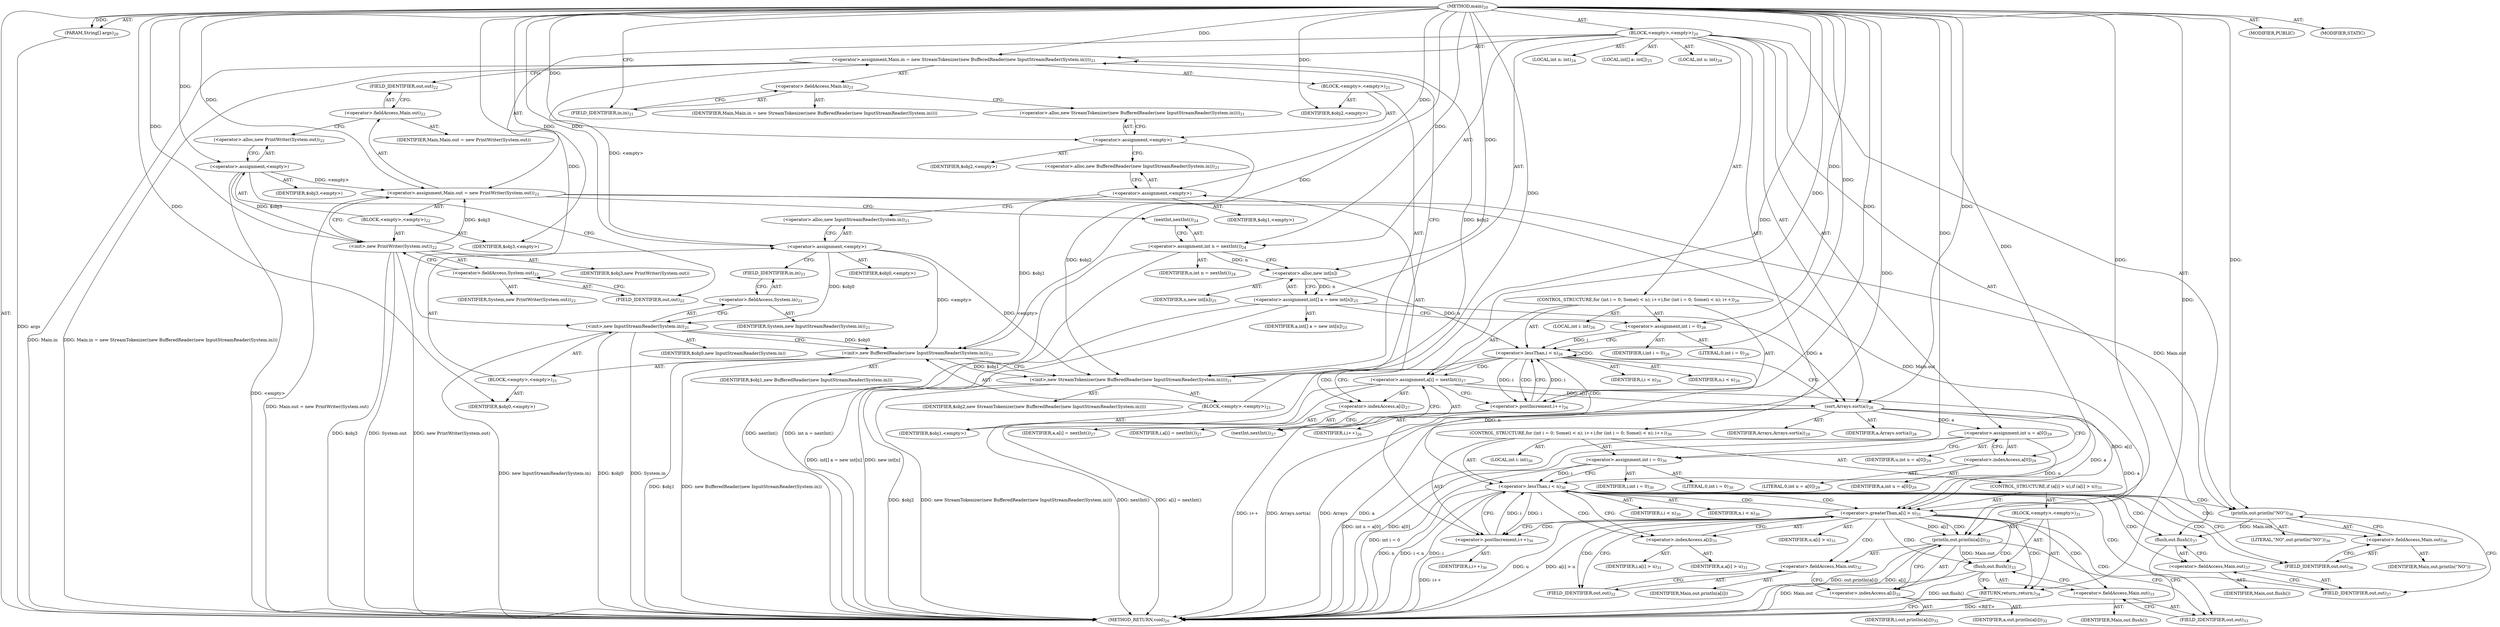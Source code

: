 digraph "main" {  
"40" [label = <(METHOD,main)<SUB>20</SUB>> ]
"41" [label = <(PARAM,String[] args)<SUB>20</SUB>> ]
"42" [label = <(BLOCK,&lt;empty&gt;,&lt;empty&gt;)<SUB>20</SUB>> ]
"43" [label = <(&lt;operator&gt;.assignment,Main.in = new StreamTokenizer(new BufferedReader(new InputStreamReader(System.in))))<SUB>21</SUB>> ]
"44" [label = <(&lt;operator&gt;.fieldAccess,Main.in)<SUB>21</SUB>> ]
"45" [label = <(IDENTIFIER,Main,Main.in = new StreamTokenizer(new BufferedReader(new InputStreamReader(System.in))))> ]
"46" [label = <(FIELD_IDENTIFIER,in,in)<SUB>21</SUB>> ]
"47" [label = <(BLOCK,&lt;empty&gt;,&lt;empty&gt;)<SUB>21</SUB>> ]
"48" [label = <(&lt;operator&gt;.assignment,&lt;empty&gt;)> ]
"49" [label = <(IDENTIFIER,$obj2,&lt;empty&gt;)> ]
"50" [label = <(&lt;operator&gt;.alloc,new StreamTokenizer(new BufferedReader(new InputStreamReader(System.in))))<SUB>21</SUB>> ]
"51" [label = <(&lt;init&gt;,new StreamTokenizer(new BufferedReader(new InputStreamReader(System.in))))<SUB>21</SUB>> ]
"52" [label = <(IDENTIFIER,$obj2,new StreamTokenizer(new BufferedReader(new InputStreamReader(System.in))))> ]
"53" [label = <(BLOCK,&lt;empty&gt;,&lt;empty&gt;)<SUB>21</SUB>> ]
"54" [label = <(&lt;operator&gt;.assignment,&lt;empty&gt;)> ]
"55" [label = <(IDENTIFIER,$obj1,&lt;empty&gt;)> ]
"56" [label = <(&lt;operator&gt;.alloc,new BufferedReader(new InputStreamReader(System.in)))<SUB>21</SUB>> ]
"57" [label = <(&lt;init&gt;,new BufferedReader(new InputStreamReader(System.in)))<SUB>21</SUB>> ]
"58" [label = <(IDENTIFIER,$obj1,new BufferedReader(new InputStreamReader(System.in)))> ]
"59" [label = <(BLOCK,&lt;empty&gt;,&lt;empty&gt;)<SUB>21</SUB>> ]
"60" [label = <(&lt;operator&gt;.assignment,&lt;empty&gt;)> ]
"61" [label = <(IDENTIFIER,$obj0,&lt;empty&gt;)> ]
"62" [label = <(&lt;operator&gt;.alloc,new InputStreamReader(System.in))<SUB>21</SUB>> ]
"63" [label = <(&lt;init&gt;,new InputStreamReader(System.in))<SUB>21</SUB>> ]
"64" [label = <(IDENTIFIER,$obj0,new InputStreamReader(System.in))> ]
"65" [label = <(&lt;operator&gt;.fieldAccess,System.in)<SUB>21</SUB>> ]
"66" [label = <(IDENTIFIER,System,new InputStreamReader(System.in))<SUB>21</SUB>> ]
"67" [label = <(FIELD_IDENTIFIER,in,in)<SUB>21</SUB>> ]
"68" [label = <(IDENTIFIER,$obj0,&lt;empty&gt;)> ]
"69" [label = <(IDENTIFIER,$obj1,&lt;empty&gt;)> ]
"70" [label = <(IDENTIFIER,$obj2,&lt;empty&gt;)> ]
"71" [label = <(&lt;operator&gt;.assignment,Main.out = new PrintWriter(System.out))<SUB>22</SUB>> ]
"72" [label = <(&lt;operator&gt;.fieldAccess,Main.out)<SUB>22</SUB>> ]
"73" [label = <(IDENTIFIER,Main,Main.out = new PrintWriter(System.out))> ]
"74" [label = <(FIELD_IDENTIFIER,out,out)<SUB>22</SUB>> ]
"75" [label = <(BLOCK,&lt;empty&gt;,&lt;empty&gt;)<SUB>22</SUB>> ]
"76" [label = <(&lt;operator&gt;.assignment,&lt;empty&gt;)> ]
"77" [label = <(IDENTIFIER,$obj3,&lt;empty&gt;)> ]
"78" [label = <(&lt;operator&gt;.alloc,new PrintWriter(System.out))<SUB>22</SUB>> ]
"79" [label = <(&lt;init&gt;,new PrintWriter(System.out))<SUB>22</SUB>> ]
"80" [label = <(IDENTIFIER,$obj3,new PrintWriter(System.out))> ]
"81" [label = <(&lt;operator&gt;.fieldAccess,System.out)<SUB>22</SUB>> ]
"82" [label = <(IDENTIFIER,System,new PrintWriter(System.out))<SUB>22</SUB>> ]
"83" [label = <(FIELD_IDENTIFIER,out,out)<SUB>22</SUB>> ]
"84" [label = <(IDENTIFIER,$obj3,&lt;empty&gt;)> ]
"85" [label = <(LOCAL,int n: int)<SUB>24</SUB>> ]
"86" [label = <(&lt;operator&gt;.assignment,int n = nextInt())<SUB>24</SUB>> ]
"87" [label = <(IDENTIFIER,n,int n = nextInt())<SUB>24</SUB>> ]
"88" [label = <(nextInt,nextInt())<SUB>24</SUB>> ]
"89" [label = <(LOCAL,int[] a: int[])<SUB>25</SUB>> ]
"90" [label = <(&lt;operator&gt;.assignment,int[] a = new int[n])<SUB>25</SUB>> ]
"91" [label = <(IDENTIFIER,a,int[] a = new int[n])<SUB>25</SUB>> ]
"92" [label = <(&lt;operator&gt;.alloc,new int[n])> ]
"93" [label = <(IDENTIFIER,n,new int[n])<SUB>25</SUB>> ]
"94" [label = <(CONTROL_STRUCTURE,for (int i = 0; Some(i &lt; n); i++),for (int i = 0; Some(i &lt; n); i++))<SUB>26</SUB>> ]
"95" [label = <(LOCAL,int i: int)<SUB>26</SUB>> ]
"96" [label = <(&lt;operator&gt;.assignment,int i = 0)<SUB>26</SUB>> ]
"97" [label = <(IDENTIFIER,i,int i = 0)<SUB>26</SUB>> ]
"98" [label = <(LITERAL,0,int i = 0)<SUB>26</SUB>> ]
"99" [label = <(&lt;operator&gt;.lessThan,i &lt; n)<SUB>26</SUB>> ]
"100" [label = <(IDENTIFIER,i,i &lt; n)<SUB>26</SUB>> ]
"101" [label = <(IDENTIFIER,n,i &lt; n)<SUB>26</SUB>> ]
"102" [label = <(&lt;operator&gt;.postIncrement,i++)<SUB>26</SUB>> ]
"103" [label = <(IDENTIFIER,i,i++)<SUB>26</SUB>> ]
"104" [label = <(&lt;operator&gt;.assignment,a[i] = nextInt())<SUB>27</SUB>> ]
"105" [label = <(&lt;operator&gt;.indexAccess,a[i])<SUB>27</SUB>> ]
"106" [label = <(IDENTIFIER,a,a[i] = nextInt())<SUB>27</SUB>> ]
"107" [label = <(IDENTIFIER,i,a[i] = nextInt())<SUB>27</SUB>> ]
"108" [label = <(nextInt,nextInt())<SUB>27</SUB>> ]
"109" [label = <(sort,Arrays.sort(a))<SUB>28</SUB>> ]
"110" [label = <(IDENTIFIER,Arrays,Arrays.sort(a))<SUB>28</SUB>> ]
"111" [label = <(IDENTIFIER,a,Arrays.sort(a))<SUB>28</SUB>> ]
"112" [label = <(LOCAL,int u: int)<SUB>29</SUB>> ]
"113" [label = <(&lt;operator&gt;.assignment,int u = a[0])<SUB>29</SUB>> ]
"114" [label = <(IDENTIFIER,u,int u = a[0])<SUB>29</SUB>> ]
"115" [label = <(&lt;operator&gt;.indexAccess,a[0])<SUB>29</SUB>> ]
"116" [label = <(IDENTIFIER,a,int u = a[0])<SUB>29</SUB>> ]
"117" [label = <(LITERAL,0,int u = a[0])<SUB>29</SUB>> ]
"118" [label = <(CONTROL_STRUCTURE,for (int i = 0; Some(i &lt; n); i++),for (int i = 0; Some(i &lt; n); i++))<SUB>30</SUB>> ]
"119" [label = <(LOCAL,int i: int)<SUB>30</SUB>> ]
"120" [label = <(&lt;operator&gt;.assignment,int i = 0)<SUB>30</SUB>> ]
"121" [label = <(IDENTIFIER,i,int i = 0)<SUB>30</SUB>> ]
"122" [label = <(LITERAL,0,int i = 0)<SUB>30</SUB>> ]
"123" [label = <(&lt;operator&gt;.lessThan,i &lt; n)<SUB>30</SUB>> ]
"124" [label = <(IDENTIFIER,i,i &lt; n)<SUB>30</SUB>> ]
"125" [label = <(IDENTIFIER,n,i &lt; n)<SUB>30</SUB>> ]
"126" [label = <(&lt;operator&gt;.postIncrement,i++)<SUB>30</SUB>> ]
"127" [label = <(IDENTIFIER,i,i++)<SUB>30</SUB>> ]
"128" [label = <(CONTROL_STRUCTURE,if (a[i] &gt; u),if (a[i] &gt; u))<SUB>31</SUB>> ]
"129" [label = <(&lt;operator&gt;.greaterThan,a[i] &gt; u)<SUB>31</SUB>> ]
"130" [label = <(&lt;operator&gt;.indexAccess,a[i])<SUB>31</SUB>> ]
"131" [label = <(IDENTIFIER,a,a[i] &gt; u)<SUB>31</SUB>> ]
"132" [label = <(IDENTIFIER,i,a[i] &gt; u)<SUB>31</SUB>> ]
"133" [label = <(IDENTIFIER,u,a[i] &gt; u)<SUB>31</SUB>> ]
"134" [label = <(BLOCK,&lt;empty&gt;,&lt;empty&gt;)<SUB>31</SUB>> ]
"135" [label = <(println,out.println(a[i]))<SUB>32</SUB>> ]
"136" [label = <(&lt;operator&gt;.fieldAccess,Main.out)<SUB>32</SUB>> ]
"137" [label = <(IDENTIFIER,Main,out.println(a[i]))> ]
"138" [label = <(FIELD_IDENTIFIER,out,out)<SUB>32</SUB>> ]
"139" [label = <(&lt;operator&gt;.indexAccess,a[i])<SUB>32</SUB>> ]
"140" [label = <(IDENTIFIER,a,out.println(a[i]))<SUB>32</SUB>> ]
"141" [label = <(IDENTIFIER,i,out.println(a[i]))<SUB>32</SUB>> ]
"142" [label = <(flush,out.flush())<SUB>33</SUB>> ]
"143" [label = <(&lt;operator&gt;.fieldAccess,Main.out)<SUB>33</SUB>> ]
"144" [label = <(IDENTIFIER,Main,out.flush())> ]
"145" [label = <(FIELD_IDENTIFIER,out,out)<SUB>33</SUB>> ]
"146" [label = <(RETURN,return;,return;)<SUB>34</SUB>> ]
"147" [label = <(println,out.println(&quot;NO&quot;))<SUB>36</SUB>> ]
"148" [label = <(&lt;operator&gt;.fieldAccess,Main.out)<SUB>36</SUB>> ]
"149" [label = <(IDENTIFIER,Main,out.println(&quot;NO&quot;))> ]
"150" [label = <(FIELD_IDENTIFIER,out,out)<SUB>36</SUB>> ]
"151" [label = <(LITERAL,&quot;NO&quot;,out.println(&quot;NO&quot;))<SUB>36</SUB>> ]
"152" [label = <(flush,out.flush())<SUB>37</SUB>> ]
"153" [label = <(&lt;operator&gt;.fieldAccess,Main.out)<SUB>37</SUB>> ]
"154" [label = <(IDENTIFIER,Main,out.flush())> ]
"155" [label = <(FIELD_IDENTIFIER,out,out)<SUB>37</SUB>> ]
"156" [label = <(MODIFIER,PUBLIC)> ]
"157" [label = <(MODIFIER,STATIC)> ]
"158" [label = <(METHOD_RETURN,void)<SUB>20</SUB>> ]
  "40" -> "41"  [ label = "AST: "] 
  "40" -> "42"  [ label = "AST: "] 
  "40" -> "156"  [ label = "AST: "] 
  "40" -> "157"  [ label = "AST: "] 
  "40" -> "158"  [ label = "AST: "] 
  "42" -> "43"  [ label = "AST: "] 
  "42" -> "71"  [ label = "AST: "] 
  "42" -> "85"  [ label = "AST: "] 
  "42" -> "86"  [ label = "AST: "] 
  "42" -> "89"  [ label = "AST: "] 
  "42" -> "90"  [ label = "AST: "] 
  "42" -> "94"  [ label = "AST: "] 
  "42" -> "109"  [ label = "AST: "] 
  "42" -> "112"  [ label = "AST: "] 
  "42" -> "113"  [ label = "AST: "] 
  "42" -> "118"  [ label = "AST: "] 
  "42" -> "147"  [ label = "AST: "] 
  "42" -> "152"  [ label = "AST: "] 
  "43" -> "44"  [ label = "AST: "] 
  "43" -> "47"  [ label = "AST: "] 
  "44" -> "45"  [ label = "AST: "] 
  "44" -> "46"  [ label = "AST: "] 
  "47" -> "48"  [ label = "AST: "] 
  "47" -> "51"  [ label = "AST: "] 
  "47" -> "70"  [ label = "AST: "] 
  "48" -> "49"  [ label = "AST: "] 
  "48" -> "50"  [ label = "AST: "] 
  "51" -> "52"  [ label = "AST: "] 
  "51" -> "53"  [ label = "AST: "] 
  "53" -> "54"  [ label = "AST: "] 
  "53" -> "57"  [ label = "AST: "] 
  "53" -> "69"  [ label = "AST: "] 
  "54" -> "55"  [ label = "AST: "] 
  "54" -> "56"  [ label = "AST: "] 
  "57" -> "58"  [ label = "AST: "] 
  "57" -> "59"  [ label = "AST: "] 
  "59" -> "60"  [ label = "AST: "] 
  "59" -> "63"  [ label = "AST: "] 
  "59" -> "68"  [ label = "AST: "] 
  "60" -> "61"  [ label = "AST: "] 
  "60" -> "62"  [ label = "AST: "] 
  "63" -> "64"  [ label = "AST: "] 
  "63" -> "65"  [ label = "AST: "] 
  "65" -> "66"  [ label = "AST: "] 
  "65" -> "67"  [ label = "AST: "] 
  "71" -> "72"  [ label = "AST: "] 
  "71" -> "75"  [ label = "AST: "] 
  "72" -> "73"  [ label = "AST: "] 
  "72" -> "74"  [ label = "AST: "] 
  "75" -> "76"  [ label = "AST: "] 
  "75" -> "79"  [ label = "AST: "] 
  "75" -> "84"  [ label = "AST: "] 
  "76" -> "77"  [ label = "AST: "] 
  "76" -> "78"  [ label = "AST: "] 
  "79" -> "80"  [ label = "AST: "] 
  "79" -> "81"  [ label = "AST: "] 
  "81" -> "82"  [ label = "AST: "] 
  "81" -> "83"  [ label = "AST: "] 
  "86" -> "87"  [ label = "AST: "] 
  "86" -> "88"  [ label = "AST: "] 
  "90" -> "91"  [ label = "AST: "] 
  "90" -> "92"  [ label = "AST: "] 
  "92" -> "93"  [ label = "AST: "] 
  "94" -> "95"  [ label = "AST: "] 
  "94" -> "96"  [ label = "AST: "] 
  "94" -> "99"  [ label = "AST: "] 
  "94" -> "102"  [ label = "AST: "] 
  "94" -> "104"  [ label = "AST: "] 
  "96" -> "97"  [ label = "AST: "] 
  "96" -> "98"  [ label = "AST: "] 
  "99" -> "100"  [ label = "AST: "] 
  "99" -> "101"  [ label = "AST: "] 
  "102" -> "103"  [ label = "AST: "] 
  "104" -> "105"  [ label = "AST: "] 
  "104" -> "108"  [ label = "AST: "] 
  "105" -> "106"  [ label = "AST: "] 
  "105" -> "107"  [ label = "AST: "] 
  "109" -> "110"  [ label = "AST: "] 
  "109" -> "111"  [ label = "AST: "] 
  "113" -> "114"  [ label = "AST: "] 
  "113" -> "115"  [ label = "AST: "] 
  "115" -> "116"  [ label = "AST: "] 
  "115" -> "117"  [ label = "AST: "] 
  "118" -> "119"  [ label = "AST: "] 
  "118" -> "120"  [ label = "AST: "] 
  "118" -> "123"  [ label = "AST: "] 
  "118" -> "126"  [ label = "AST: "] 
  "118" -> "128"  [ label = "AST: "] 
  "120" -> "121"  [ label = "AST: "] 
  "120" -> "122"  [ label = "AST: "] 
  "123" -> "124"  [ label = "AST: "] 
  "123" -> "125"  [ label = "AST: "] 
  "126" -> "127"  [ label = "AST: "] 
  "128" -> "129"  [ label = "AST: "] 
  "128" -> "134"  [ label = "AST: "] 
  "129" -> "130"  [ label = "AST: "] 
  "129" -> "133"  [ label = "AST: "] 
  "130" -> "131"  [ label = "AST: "] 
  "130" -> "132"  [ label = "AST: "] 
  "134" -> "135"  [ label = "AST: "] 
  "134" -> "142"  [ label = "AST: "] 
  "134" -> "146"  [ label = "AST: "] 
  "135" -> "136"  [ label = "AST: "] 
  "135" -> "139"  [ label = "AST: "] 
  "136" -> "137"  [ label = "AST: "] 
  "136" -> "138"  [ label = "AST: "] 
  "139" -> "140"  [ label = "AST: "] 
  "139" -> "141"  [ label = "AST: "] 
  "142" -> "143"  [ label = "AST: "] 
  "143" -> "144"  [ label = "AST: "] 
  "143" -> "145"  [ label = "AST: "] 
  "147" -> "148"  [ label = "AST: "] 
  "147" -> "151"  [ label = "AST: "] 
  "148" -> "149"  [ label = "AST: "] 
  "148" -> "150"  [ label = "AST: "] 
  "152" -> "153"  [ label = "AST: "] 
  "153" -> "154"  [ label = "AST: "] 
  "153" -> "155"  [ label = "AST: "] 
  "43" -> "74"  [ label = "CFG: "] 
  "71" -> "88"  [ label = "CFG: "] 
  "86" -> "92"  [ label = "CFG: "] 
  "90" -> "96"  [ label = "CFG: "] 
  "109" -> "115"  [ label = "CFG: "] 
  "113" -> "120"  [ label = "CFG: "] 
  "147" -> "155"  [ label = "CFG: "] 
  "152" -> "158"  [ label = "CFG: "] 
  "44" -> "50"  [ label = "CFG: "] 
  "72" -> "78"  [ label = "CFG: "] 
  "88" -> "86"  [ label = "CFG: "] 
  "92" -> "90"  [ label = "CFG: "] 
  "96" -> "99"  [ label = "CFG: "] 
  "99" -> "105"  [ label = "CFG: "] 
  "99" -> "109"  [ label = "CFG: "] 
  "102" -> "99"  [ label = "CFG: "] 
  "104" -> "102"  [ label = "CFG: "] 
  "115" -> "113"  [ label = "CFG: "] 
  "120" -> "123"  [ label = "CFG: "] 
  "123" -> "130"  [ label = "CFG: "] 
  "123" -> "150"  [ label = "CFG: "] 
  "126" -> "123"  [ label = "CFG: "] 
  "148" -> "147"  [ label = "CFG: "] 
  "153" -> "152"  [ label = "CFG: "] 
  "46" -> "44"  [ label = "CFG: "] 
  "48" -> "56"  [ label = "CFG: "] 
  "51" -> "43"  [ label = "CFG: "] 
  "74" -> "72"  [ label = "CFG: "] 
  "76" -> "83"  [ label = "CFG: "] 
  "79" -> "71"  [ label = "CFG: "] 
  "105" -> "108"  [ label = "CFG: "] 
  "108" -> "104"  [ label = "CFG: "] 
  "129" -> "138"  [ label = "CFG: "] 
  "129" -> "126"  [ label = "CFG: "] 
  "150" -> "148"  [ label = "CFG: "] 
  "155" -> "153"  [ label = "CFG: "] 
  "50" -> "48"  [ label = "CFG: "] 
  "78" -> "76"  [ label = "CFG: "] 
  "81" -> "79"  [ label = "CFG: "] 
  "130" -> "129"  [ label = "CFG: "] 
  "135" -> "145"  [ label = "CFG: "] 
  "142" -> "146"  [ label = "CFG: "] 
  "146" -> "158"  [ label = "CFG: "] 
  "54" -> "62"  [ label = "CFG: "] 
  "57" -> "51"  [ label = "CFG: "] 
  "83" -> "81"  [ label = "CFG: "] 
  "136" -> "139"  [ label = "CFG: "] 
  "139" -> "135"  [ label = "CFG: "] 
  "143" -> "142"  [ label = "CFG: "] 
  "56" -> "54"  [ label = "CFG: "] 
  "138" -> "136"  [ label = "CFG: "] 
  "145" -> "143"  [ label = "CFG: "] 
  "60" -> "67"  [ label = "CFG: "] 
  "63" -> "57"  [ label = "CFG: "] 
  "62" -> "60"  [ label = "CFG: "] 
  "65" -> "63"  [ label = "CFG: "] 
  "67" -> "65"  [ label = "CFG: "] 
  "40" -> "46"  [ label = "CFG: "] 
  "146" -> "158"  [ label = "DDG: &lt;RET&gt;"] 
  "41" -> "158"  [ label = "DDG: args"] 
  "43" -> "158"  [ label = "DDG: Main.in"] 
  "51" -> "158"  [ label = "DDG: $obj2"] 
  "57" -> "158"  [ label = "DDG: $obj1"] 
  "63" -> "158"  [ label = "DDG: $obj0"] 
  "63" -> "158"  [ label = "DDG: System.in"] 
  "63" -> "158"  [ label = "DDG: new InputStreamReader(System.in)"] 
  "57" -> "158"  [ label = "DDG: new BufferedReader(new InputStreamReader(System.in))"] 
  "51" -> "158"  [ label = "DDG: new StreamTokenizer(new BufferedReader(new InputStreamReader(System.in)))"] 
  "43" -> "158"  [ label = "DDG: Main.in = new StreamTokenizer(new BufferedReader(new InputStreamReader(System.in)))"] 
  "76" -> "158"  [ label = "DDG: &lt;empty&gt;"] 
  "79" -> "158"  [ label = "DDG: $obj3"] 
  "79" -> "158"  [ label = "DDG: System.out"] 
  "79" -> "158"  [ label = "DDG: new PrintWriter(System.out)"] 
  "71" -> "158"  [ label = "DDG: Main.out = new PrintWriter(System.out)"] 
  "86" -> "158"  [ label = "DDG: nextInt()"] 
  "86" -> "158"  [ label = "DDG: int n = nextInt()"] 
  "90" -> "158"  [ label = "DDG: new int[n]"] 
  "90" -> "158"  [ label = "DDG: int[] a = new int[n]"] 
  "109" -> "158"  [ label = "DDG: a"] 
  "109" -> "158"  [ label = "DDG: Arrays.sort(a)"] 
  "113" -> "158"  [ label = "DDG: a[0]"] 
  "113" -> "158"  [ label = "DDG: int u = a[0]"] 
  "120" -> "158"  [ label = "DDG: int i = 0"] 
  "123" -> "158"  [ label = "DDG: i"] 
  "123" -> "158"  [ label = "DDG: n"] 
  "123" -> "158"  [ label = "DDG: i &lt; n"] 
  "129" -> "158"  [ label = "DDG: u"] 
  "129" -> "158"  [ label = "DDG: a[i] &gt; u"] 
  "126" -> "158"  [ label = "DDG: i++"] 
  "135" -> "158"  [ label = "DDG: a[i]"] 
  "135" -> "158"  [ label = "DDG: out.println(a[i])"] 
  "142" -> "158"  [ label = "DDG: Main.out"] 
  "142" -> "158"  [ label = "DDG: out.flush()"] 
  "104" -> "158"  [ label = "DDG: nextInt()"] 
  "104" -> "158"  [ label = "DDG: a[i] = nextInt()"] 
  "102" -> "158"  [ label = "DDG: i++"] 
  "109" -> "158"  [ label = "DDG: Arrays"] 
  "40" -> "41"  [ label = "DDG: "] 
  "60" -> "43"  [ label = "DDG: &lt;empty&gt;"] 
  "51" -> "43"  [ label = "DDG: $obj2"] 
  "40" -> "43"  [ label = "DDG: "] 
  "76" -> "71"  [ label = "DDG: &lt;empty&gt;"] 
  "79" -> "71"  [ label = "DDG: $obj3"] 
  "40" -> "71"  [ label = "DDG: "] 
  "40" -> "86"  [ label = "DDG: "] 
  "92" -> "90"  [ label = "DDG: n"] 
  "109" -> "113"  [ label = "DDG: a"] 
  "40" -> "96"  [ label = "DDG: "] 
  "40" -> "104"  [ label = "DDG: "] 
  "40" -> "109"  [ label = "DDG: "] 
  "90" -> "109"  [ label = "DDG: a"] 
  "104" -> "109"  [ label = "DDG: a[i]"] 
  "40" -> "120"  [ label = "DDG: "] 
  "71" -> "147"  [ label = "DDG: Main.out"] 
  "40" -> "147"  [ label = "DDG: "] 
  "147" -> "152"  [ label = "DDG: Main.out"] 
  "40" -> "48"  [ label = "DDG: "] 
  "40" -> "70"  [ label = "DDG: "] 
  "40" -> "76"  [ label = "DDG: "] 
  "40" -> "84"  [ label = "DDG: "] 
  "86" -> "92"  [ label = "DDG: n"] 
  "40" -> "92"  [ label = "DDG: "] 
  "96" -> "99"  [ label = "DDG: i"] 
  "102" -> "99"  [ label = "DDG: i"] 
  "40" -> "99"  [ label = "DDG: "] 
  "92" -> "99"  [ label = "DDG: n"] 
  "99" -> "102"  [ label = "DDG: i"] 
  "40" -> "102"  [ label = "DDG: "] 
  "120" -> "123"  [ label = "DDG: i"] 
  "126" -> "123"  [ label = "DDG: i"] 
  "40" -> "123"  [ label = "DDG: "] 
  "99" -> "123"  [ label = "DDG: n"] 
  "123" -> "126"  [ label = "DDG: i"] 
  "40" -> "126"  [ label = "DDG: "] 
  "48" -> "51"  [ label = "DDG: $obj2"] 
  "40" -> "51"  [ label = "DDG: "] 
  "60" -> "51"  [ label = "DDG: &lt;empty&gt;"] 
  "57" -> "51"  [ label = "DDG: $obj1"] 
  "76" -> "79"  [ label = "DDG: $obj3"] 
  "40" -> "79"  [ label = "DDG: "] 
  "109" -> "129"  [ label = "DDG: a"] 
  "104" -> "129"  [ label = "DDG: a[i]"] 
  "113" -> "129"  [ label = "DDG: u"] 
  "40" -> "129"  [ label = "DDG: "] 
  "40" -> "146"  [ label = "DDG: "] 
  "40" -> "54"  [ label = "DDG: "] 
  "40" -> "69"  [ label = "DDG: "] 
  "71" -> "135"  [ label = "DDG: Main.out"] 
  "109" -> "135"  [ label = "DDG: a"] 
  "129" -> "135"  [ label = "DDG: a[i]"] 
  "135" -> "142"  [ label = "DDG: Main.out"] 
  "54" -> "57"  [ label = "DDG: $obj1"] 
  "40" -> "57"  [ label = "DDG: "] 
  "60" -> "57"  [ label = "DDG: &lt;empty&gt;"] 
  "63" -> "57"  [ label = "DDG: $obj0"] 
  "40" -> "60"  [ label = "DDG: "] 
  "40" -> "68"  [ label = "DDG: "] 
  "60" -> "63"  [ label = "DDG: $obj0"] 
  "40" -> "63"  [ label = "DDG: "] 
  "99" -> "105"  [ label = "CDG: "] 
  "99" -> "99"  [ label = "CDG: "] 
  "99" -> "102"  [ label = "CDG: "] 
  "99" -> "104"  [ label = "CDG: "] 
  "99" -> "108"  [ label = "CDG: "] 
  "123" -> "152"  [ label = "CDG: "] 
  "123" -> "130"  [ label = "CDG: "] 
  "123" -> "147"  [ label = "CDG: "] 
  "123" -> "150"  [ label = "CDG: "] 
  "123" -> "153"  [ label = "CDG: "] 
  "123" -> "155"  [ label = "CDG: "] 
  "123" -> "129"  [ label = "CDG: "] 
  "123" -> "148"  [ label = "CDG: "] 
  "129" -> "136"  [ label = "CDG: "] 
  "129" -> "145"  [ label = "CDG: "] 
  "129" -> "146"  [ label = "CDG: "] 
  "129" -> "135"  [ label = "CDG: "] 
  "129" -> "142"  [ label = "CDG: "] 
  "129" -> "123"  [ label = "CDG: "] 
  "129" -> "139"  [ label = "CDG: "] 
  "129" -> "138"  [ label = "CDG: "] 
  "129" -> "143"  [ label = "CDG: "] 
  "129" -> "126"  [ label = "CDG: "] 
}
